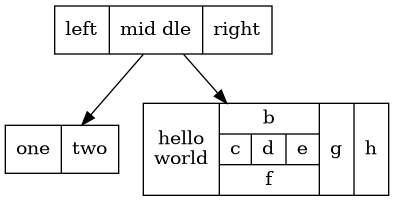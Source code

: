 @startdot
digraph structs {
	node [shape=record];
	struct1 [shape=record,label="<f0> left|<f1> mid\ dle|<f2> right"];
	struct2 [shape=record,label="<f0> one|<f1> two"];
	struct3 [shape=record,label="hello\nworld |{ b |{c|<here> d|e}| f}| g | h"];
	struct1 -> struct2;
	struct1 -> struct3;
}
@enddot